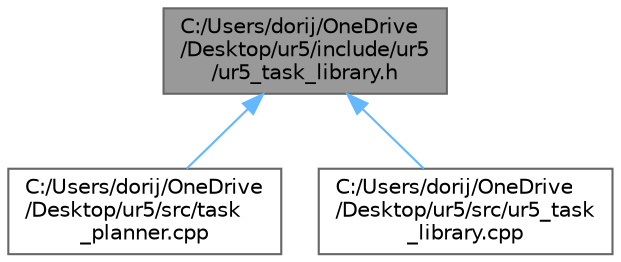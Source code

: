 digraph "C:/Users/dorij/OneDrive/Desktop/ur5/include/ur5/ur5_task_library.h"
{
 // LATEX_PDF_SIZE
  bgcolor="transparent";
  edge [fontname=Helvetica,fontsize=10,labelfontname=Helvetica,labelfontsize=10];
  node [fontname=Helvetica,fontsize=10,shape=box,height=0.2,width=0.4];
  Node1 [id="Node000001",label="C:/Users/dorij/OneDrive\l/Desktop/ur5/include/ur5\l/ur5_task_library.h",height=0.2,width=0.4,color="gray40", fillcolor="grey60", style="filled", fontcolor="black",tooltip=" "];
  Node1 -> Node2 [id="edge3_Node000001_Node000002",dir="back",color="steelblue1",style="solid",tooltip=" "];
  Node2 [id="Node000002",label="C:/Users/dorij/OneDrive\l/Desktop/ur5/src/task\l_planner.cpp",height=0.2,width=0.4,color="grey40", fillcolor="white", style="filled",URL="$task__planner_8cpp.html",tooltip=" "];
  Node1 -> Node3 [id="edge4_Node000001_Node000003",dir="back",color="steelblue1",style="solid",tooltip=" "];
  Node3 [id="Node000003",label="C:/Users/dorij/OneDrive\l/Desktop/ur5/src/ur5_task\l_library.cpp",height=0.2,width=0.4,color="grey40", fillcolor="white", style="filled",URL="$ur5__task__library_8cpp.html",tooltip=" "];
}

